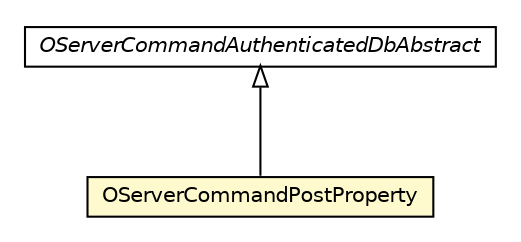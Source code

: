 #!/usr/local/bin/dot
#
# Class diagram 
# Generated by UMLGraph version R5_6-24-gf6e263 (http://www.umlgraph.org/)
#

digraph G {
	edge [fontname="Helvetica",fontsize=10,labelfontname="Helvetica",labelfontsize=10];
	node [fontname="Helvetica",fontsize=10,shape=plaintext];
	nodesep=0.25;
	ranksep=0.5;
	// com.orientechnologies.orient.server.network.protocol.http.command.OServerCommandAuthenticatedDbAbstract
	c3805912 [label=<<table title="com.orientechnologies.orient.server.network.protocol.http.command.OServerCommandAuthenticatedDbAbstract" border="0" cellborder="1" cellspacing="0" cellpadding="2" port="p" href="../OServerCommandAuthenticatedDbAbstract.html">
		<tr><td><table border="0" cellspacing="0" cellpadding="1">
<tr><td align="center" balign="center"><font face="Helvetica-Oblique"> OServerCommandAuthenticatedDbAbstract </font></td></tr>
		</table></td></tr>
		</table>>, URL="../OServerCommandAuthenticatedDbAbstract.html", fontname="Helvetica", fontcolor="black", fontsize=10.0];
	// com.orientechnologies.orient.server.network.protocol.http.command.post.OServerCommandPostProperty
	c3805937 [label=<<table title="com.orientechnologies.orient.server.network.protocol.http.command.post.OServerCommandPostProperty" border="0" cellborder="1" cellspacing="0" cellpadding="2" port="p" bgcolor="lemonChiffon" href="./OServerCommandPostProperty.html">
		<tr><td><table border="0" cellspacing="0" cellpadding="1">
<tr><td align="center" balign="center"> OServerCommandPostProperty </td></tr>
		</table></td></tr>
		</table>>, URL="./OServerCommandPostProperty.html", fontname="Helvetica", fontcolor="black", fontsize=10.0];
	//com.orientechnologies.orient.server.network.protocol.http.command.post.OServerCommandPostProperty extends com.orientechnologies.orient.server.network.protocol.http.command.OServerCommandAuthenticatedDbAbstract
	c3805912:p -> c3805937:p [dir=back,arrowtail=empty];
}

